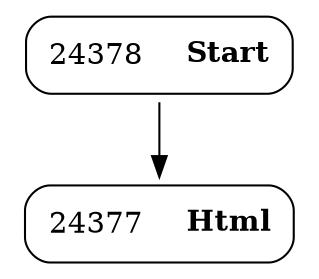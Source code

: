 digraph ast {
node [shape=none];
24377 [label=<<TABLE border='1' cellspacing='0' cellpadding='10' style='rounded' ><TR><TD border='0'>24377</TD><TD border='0'><B>Html</B></TD></TR></TABLE>>];
24378 [label=<<TABLE border='1' cellspacing='0' cellpadding='10' style='rounded' ><TR><TD border='0'>24378</TD><TD border='0'><B>Start</B></TD></TR></TABLE>>];
24378 -> 24377 [weight=2];
}
